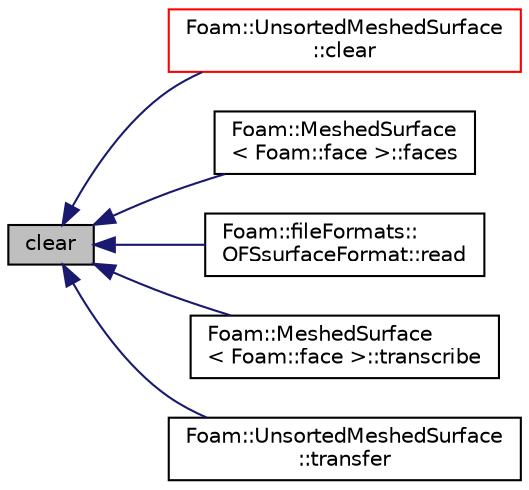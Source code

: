 digraph "clear"
{
  bgcolor="transparent";
  edge [fontname="Helvetica",fontsize="10",labelfontname="Helvetica",labelfontsize="10"];
  node [fontname="Helvetica",fontsize="10",shape=record];
  rankdir="LR";
  Node212 [label="clear",height=0.2,width=0.4,color="black", fillcolor="grey75", style="filled", fontcolor="black"];
  Node212 -> Node213 [dir="back",color="midnightblue",fontsize="10",style="solid",fontname="Helvetica"];
  Node213 [label="Foam::UnsortedMeshedSurface\l::clear",height=0.2,width=0.4,color="red",URL="$a30841.html#ac8bb3912a3ce86b15842e79d0b421204",tooltip="Clear all storage. "];
  Node212 -> Node228 [dir="back",color="midnightblue",fontsize="10",style="solid",fontname="Helvetica"];
  Node228 [label="Foam::MeshedSurface\l\< Foam::face \>::faces",height=0.2,width=0.4,color="black",URL="$a30833.html#a16c6d36f7c961d037a44e5c235d9aa15",tooltip="Return const access to the faces. "];
  Node212 -> Node229 [dir="back",color="midnightblue",fontsize="10",style="solid",fontname="Helvetica"];
  Node229 [label="Foam::fileFormats::\lOFSsurfaceFormat::read",height=0.2,width=0.4,color="black",URL="$a30877.html#a64e71a8d67e2e04b1efc91010c16d123",tooltip="Read MeshedSurface. "];
  Node212 -> Node230 [dir="back",color="midnightblue",fontsize="10",style="solid",fontname="Helvetica"];
  Node230 [label="Foam::MeshedSurface\l\< Foam::face \>::transcribe",height=0.2,width=0.4,color="black",URL="$a30833.html#a89f858f78ba8ae4e1d6388369558eb85"];
  Node212 -> Node231 [dir="back",color="midnightblue",fontsize="10",style="solid",fontname="Helvetica"];
  Node231 [label="Foam::UnsortedMeshedSurface\l::transfer",height=0.2,width=0.4,color="black",URL="$a30841.html#a7840b609cb34e6f39858cf3e86324263",tooltip="Transfer the contents of the argument and annul the argument. "];
}
